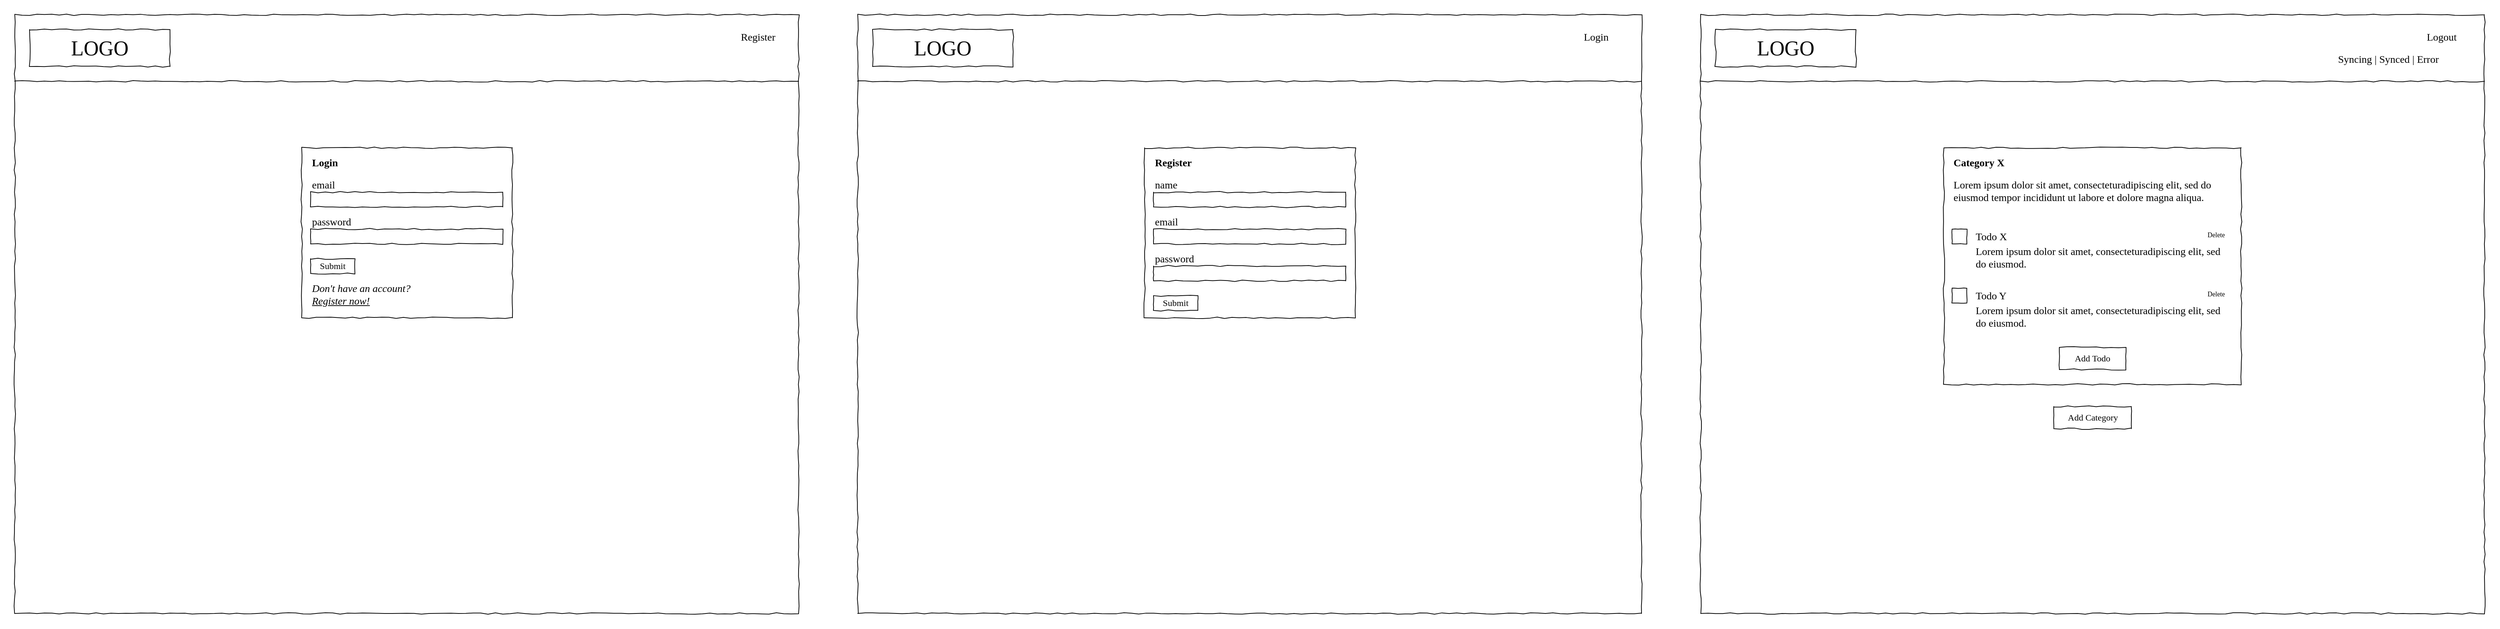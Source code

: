 <mxfile version="17.2.3" type="device"><diagram name="Page-1" id="03018318-947c-dd8e-b7a3-06fadd420f32"><mxGraphModel dx="2703" dy="1511" grid="1" gridSize="10" guides="1" tooltips="1" connect="1" arrows="1" fold="1" page="1" pageScale="1" pageWidth="1100" pageHeight="850" background="#ffffff" math="0" shadow="0"><root><mxCell id="0"/><mxCell id="1" parent="0"/><mxCell id="nJQIciix9sKt-Mq5uN_S-1" value="" style="rounded=0;whiteSpace=wrap;html=1;strokeColor=none;fillColor=none;" vertex="1" parent="1"><mxGeometry width="3380" height="850" as="geometry"/></mxCell><mxCell id="677b7b8949515195-1" value="" style="whiteSpace=wrap;html=1;rounded=0;shadow=0;labelBackgroundColor=none;strokeColor=#000000;strokeWidth=1;fillColor=none;fontFamily=Verdana;fontSize=12;fontColor=#000000;align=center;comic=1;" parent="1" vertex="1"><mxGeometry x="20" y="20" width="1060" height="810" as="geometry"/></mxCell><mxCell id="677b7b8949515195-2" value="LOGO" style="whiteSpace=wrap;html=1;rounded=0;shadow=0;labelBackgroundColor=none;strokeWidth=1;fontFamily=Verdana;fontSize=28;align=center;comic=1;" parent="1" vertex="1"><mxGeometry x="40" y="40" width="190" height="50" as="geometry"/></mxCell><mxCell id="677b7b8949515195-7" value="Register" style="text;html=1;points=[];align=left;verticalAlign=top;spacingTop=-4;fontSize=14;fontFamily=Verdana" parent="1" vertex="1"><mxGeometry x="1000" y="40" width="60" height="20" as="geometry"/></mxCell><mxCell id="677b7b8949515195-9" value="" style="line;strokeWidth=1;html=1;rounded=0;shadow=0;labelBackgroundColor=none;fillColor=none;fontFamily=Verdana;fontSize=14;fontColor=#000000;align=center;comic=1;" parent="1" vertex="1"><mxGeometry x="20" y="70" width="1060" height="80" as="geometry"/></mxCell><mxCell id="677b7b8949515195-26" value="" style="whiteSpace=wrap;html=1;rounded=0;shadow=0;labelBackgroundColor=none;strokeWidth=1;fillColor=none;fontFamily=Verdana;fontSize=12;align=center;comic=1;" parent="1" vertex="1"><mxGeometry x="408" y="200" width="285" height="230" as="geometry"/></mxCell><mxCell id="677b7b8949515195-42" value="Login" style="text;html=1;points=[];align=left;verticalAlign=top;spacingTop=-4;fontSize=14;fontFamily=Verdana;fontStyle=1" parent="1" vertex="1"><mxGeometry x="420" y="210" width="170" height="20" as="geometry"/></mxCell><mxCell id="kB9QInXjVj2f3NbGpptU-1" value="" style="whiteSpace=wrap;html=1;rounded=0;shadow=0;labelBackgroundColor=none;strokeWidth=1;fillColor=none;fontFamily=Verdana;fontSize=12;align=center;comic=1;" parent="1" vertex="1"><mxGeometry x="420" y="260" width="260" height="20" as="geometry"/></mxCell><mxCell id="kB9QInXjVj2f3NbGpptU-2" value="email" style="text;html=1;points=[];align=left;verticalAlign=top;spacingTop=-4;fontSize=14;fontFamily=Verdana" parent="1" vertex="1"><mxGeometry x="420" y="240" width="170" height="20" as="geometry"/></mxCell><mxCell id="kB9QInXjVj2f3NbGpptU-3" value="" style="whiteSpace=wrap;html=1;rounded=0;shadow=0;labelBackgroundColor=none;strokeWidth=1;fillColor=none;fontFamily=Verdana;fontSize=12;align=center;comic=1;" parent="1" vertex="1"><mxGeometry x="420" y="310" width="260" height="20" as="geometry"/></mxCell><mxCell id="kB9QInXjVj2f3NbGpptU-4" value="password" style="text;html=1;points=[];align=left;verticalAlign=top;spacingTop=-4;fontSize=14;fontFamily=Verdana" parent="1" vertex="1"><mxGeometry x="420" y="290" width="170" height="20" as="geometry"/></mxCell><mxCell id="kB9QInXjVj2f3NbGpptU-11" value="Don't have an account? &lt;br&gt;&lt;u&gt;Register now!&lt;/u&gt;" style="text;html=1;points=[];align=left;verticalAlign=top;spacingTop=-4;fontSize=14;fontFamily=Verdana;fontStyle=2" parent="1" vertex="1"><mxGeometry x="420" y="380" width="170" height="20" as="geometry"/></mxCell><mxCell id="kB9QInXjVj2f3NbGpptU-12" value="" style="whiteSpace=wrap;html=1;rounded=0;shadow=0;labelBackgroundColor=none;strokeColor=#000000;strokeWidth=1;fillColor=none;fontFamily=Verdana;fontSize=12;fontColor=#000000;align=center;comic=1;" parent="1" vertex="1"><mxGeometry x="1160" y="20" width="1060" height="810" as="geometry"/></mxCell><mxCell id="kB9QInXjVj2f3NbGpptU-13" value="LOGO" style="whiteSpace=wrap;html=1;rounded=0;shadow=0;labelBackgroundColor=none;strokeWidth=1;fontFamily=Verdana;fontSize=28;align=center;comic=1;" parent="1" vertex="1"><mxGeometry x="1180" y="40" width="190" height="50" as="geometry"/></mxCell><mxCell id="kB9QInXjVj2f3NbGpptU-17" value="Login" style="text;html=1;points=[];align=left;verticalAlign=top;spacingTop=-4;fontSize=14;fontFamily=Verdana" parent="1" vertex="1"><mxGeometry x="2140" y="40" width="60" height="20" as="geometry"/></mxCell><mxCell id="kB9QInXjVj2f3NbGpptU-18" value="" style="line;strokeWidth=1;html=1;rounded=0;shadow=0;labelBackgroundColor=none;fillColor=none;fontFamily=Verdana;fontSize=14;fontColor=#000000;align=center;comic=1;" parent="1" vertex="1"><mxGeometry x="1160" y="70" width="1060" height="80" as="geometry"/></mxCell><mxCell id="kB9QInXjVj2f3NbGpptU-19" value="" style="whiteSpace=wrap;html=1;rounded=0;shadow=0;labelBackgroundColor=none;strokeWidth=1;fillColor=none;fontFamily=Verdana;fontSize=12;align=center;comic=1;" parent="1" vertex="1"><mxGeometry x="1548" y="200" width="285" height="230" as="geometry"/></mxCell><mxCell id="kB9QInXjVj2f3NbGpptU-20" value="Register" style="text;html=1;points=[];align=left;verticalAlign=top;spacingTop=-4;fontSize=14;fontFamily=Verdana;fontStyle=1" parent="1" vertex="1"><mxGeometry x="1560" y="210" width="170" height="20" as="geometry"/></mxCell><mxCell id="kB9QInXjVj2f3NbGpptU-21" value="" style="whiteSpace=wrap;html=1;rounded=0;shadow=0;labelBackgroundColor=none;strokeWidth=1;fillColor=none;fontFamily=Verdana;fontSize=12;align=center;comic=1;" parent="1" vertex="1"><mxGeometry x="1560" y="260" width="260" height="20" as="geometry"/></mxCell><mxCell id="kB9QInXjVj2f3NbGpptU-22" value="name" style="text;html=1;points=[];align=left;verticalAlign=top;spacingTop=-4;fontSize=14;fontFamily=Verdana" parent="1" vertex="1"><mxGeometry x="1560" y="240" width="170" height="20" as="geometry"/></mxCell><mxCell id="kB9QInXjVj2f3NbGpptU-23" value="" style="whiteSpace=wrap;html=1;rounded=0;shadow=0;labelBackgroundColor=none;strokeWidth=1;fillColor=none;fontFamily=Verdana;fontSize=12;align=center;comic=1;" parent="1" vertex="1"><mxGeometry x="1560" y="310" width="260" height="20" as="geometry"/></mxCell><mxCell id="kB9QInXjVj2f3NbGpptU-24" value="email" style="text;html=1;points=[];align=left;verticalAlign=top;spacingTop=-4;fontSize=14;fontFamily=Verdana" parent="1" vertex="1"><mxGeometry x="1560" y="290" width="170" height="20" as="geometry"/></mxCell><mxCell id="kB9QInXjVj2f3NbGpptU-26" value="" style="whiteSpace=wrap;html=1;rounded=0;shadow=0;labelBackgroundColor=none;strokeWidth=1;fillColor=none;fontFamily=Verdana;fontSize=12;align=center;comic=1;" parent="1" vertex="1"><mxGeometry x="1560" y="360" width="260" height="20" as="geometry"/></mxCell><mxCell id="kB9QInXjVj2f3NbGpptU-27" value="password" style="text;html=1;points=[];align=left;verticalAlign=top;spacingTop=-4;fontSize=14;fontFamily=Verdana" parent="1" vertex="1"><mxGeometry x="1560" y="340" width="170" height="20" as="geometry"/></mxCell><mxCell id="kB9QInXjVj2f3NbGpptU-28" value="" style="whiteSpace=wrap;html=1;rounded=0;shadow=0;labelBackgroundColor=none;strokeColor=#000000;strokeWidth=1;fillColor=none;fontFamily=Verdana;fontSize=12;fontColor=#000000;align=center;comic=1;" parent="1" vertex="1"><mxGeometry x="2300" y="20" width="1060" height="810" as="geometry"/></mxCell><mxCell id="kB9QInXjVj2f3NbGpptU-29" value="LOGO" style="whiteSpace=wrap;html=1;rounded=0;shadow=0;labelBackgroundColor=none;strokeWidth=1;fontFamily=Verdana;fontSize=28;align=center;comic=1;" parent="1" vertex="1"><mxGeometry x="2320" y="40" width="190" height="50" as="geometry"/></mxCell><mxCell id="kB9QInXjVj2f3NbGpptU-30" value="Logout" style="text;html=1;points=[];align=left;verticalAlign=top;spacingTop=-4;fontSize=14;fontFamily=Verdana" parent="1" vertex="1"><mxGeometry x="3280" y="40" width="60" height="20" as="geometry"/></mxCell><mxCell id="kB9QInXjVj2f3NbGpptU-31" value="" style="line;strokeWidth=1;html=1;rounded=0;shadow=0;labelBackgroundColor=none;fillColor=none;fontFamily=Verdana;fontSize=14;fontColor=#000000;align=center;comic=1;" parent="1" vertex="1"><mxGeometry x="2300" y="70" width="1060" height="80" as="geometry"/></mxCell><mxCell id="kB9QInXjVj2f3NbGpptU-32" value="" style="whiteSpace=wrap;html=1;rounded=0;shadow=0;labelBackgroundColor=none;strokeWidth=1;fillColor=none;fontFamily=Verdana;fontSize=12;align=center;comic=1;" parent="1" vertex="1"><mxGeometry x="2629" y="200" width="402" height="320" as="geometry"/></mxCell><mxCell id="kB9QInXjVj2f3NbGpptU-33" value="Category X" style="text;html=1;points=[];align=left;verticalAlign=top;spacingTop=-4;fontSize=14;fontFamily=Verdana;fontStyle=1" parent="1" vertex="1"><mxGeometry x="2640" y="210" width="170" height="20" as="geometry"/></mxCell><mxCell id="kB9QInXjVj2f3NbGpptU-35" value="Lorem ipsum dolor sit amet, consecteturadipiscing elit, sed do eiusmod tempor incididunt ut labore et dolore magna aliqua." style="text;html=1;points=[];align=left;verticalAlign=top;spacingTop=-4;fontSize=14;fontFamily=Verdana;whiteSpace=wrap;" parent="1" vertex="1"><mxGeometry x="2640" y="240" width="380" height="50" as="geometry"/></mxCell><mxCell id="kB9QInXjVj2f3NbGpptU-36" value="" style="whiteSpace=wrap;html=1;rounded=0;shadow=0;labelBackgroundColor=none;strokeWidth=1;fillColor=none;fontFamily=Verdana;fontSize=12;align=center;comic=1;" parent="1" vertex="1"><mxGeometry x="2640" y="310" width="20" height="20" as="geometry"/></mxCell><mxCell id="kB9QInXjVj2f3NbGpptU-37" value="Todo X" style="text;html=1;points=[];align=left;verticalAlign=top;spacingTop=-4;fontSize=14;fontFamily=Verdana" parent="1" vertex="1"><mxGeometry x="2670" y="310" width="170" height="20" as="geometry"/></mxCell><mxCell id="kB9QInXjVj2f3NbGpptU-41" value="Lorem ipsum dolor sit amet, consecteturadipiscing elit, sed do eiusmod." style="text;html=1;points=[];align=left;verticalAlign=top;spacingTop=-4;fontSize=14;fontFamily=Verdana;whiteSpace=wrap;" parent="1" vertex="1"><mxGeometry x="2670" y="330" width="350" height="40" as="geometry"/></mxCell><mxCell id="kB9QInXjVj2f3NbGpptU-45" value="Delete" style="text;html=1;points=[];align=right;verticalAlign=top;spacingTop=-4;fontSize=9;fontFamily=Verdana" parent="1" vertex="1"><mxGeometry x="2840" y="310" width="170" height="20" as="geometry"/></mxCell><mxCell id="kB9QInXjVj2f3NbGpptU-46" value="" style="whiteSpace=wrap;html=1;rounded=0;shadow=0;labelBackgroundColor=none;strokeWidth=1;fillColor=none;fontFamily=Verdana;fontSize=12;align=center;comic=1;" parent="1" vertex="1"><mxGeometry x="2640" y="390" width="20" height="20" as="geometry"/></mxCell><mxCell id="kB9QInXjVj2f3NbGpptU-47" value="Todo Y" style="text;html=1;points=[];align=left;verticalAlign=top;spacingTop=-4;fontSize=14;fontFamily=Verdana" parent="1" vertex="1"><mxGeometry x="2670" y="390" width="170" height="20" as="geometry"/></mxCell><mxCell id="kB9QInXjVj2f3NbGpptU-48" value="Lorem ipsum dolor sit amet, consecteturadipiscing elit, sed do eiusmod." style="text;html=1;points=[];align=left;verticalAlign=top;spacingTop=-4;fontSize=14;fontFamily=Verdana;whiteSpace=wrap;" parent="1" vertex="1"><mxGeometry x="2670" y="410" width="350" height="40" as="geometry"/></mxCell><mxCell id="kB9QInXjVj2f3NbGpptU-49" value="Delete" style="text;html=1;points=[];align=right;verticalAlign=top;spacingTop=-4;fontSize=9;fontFamily=Verdana" parent="1" vertex="1"><mxGeometry x="2840" y="390" width="170" height="20" as="geometry"/></mxCell><mxCell id="kB9QInXjVj2f3NbGpptU-56" value="Add Todo" style="whiteSpace=wrap;html=1;rounded=0;shadow=0;labelBackgroundColor=none;strokeWidth=1;fillColor=none;fontFamily=Verdana;fontSize=12;align=center;comic=1;" parent="1" vertex="1"><mxGeometry x="2785" y="470" width="90" height="30" as="geometry"/></mxCell><mxCell id="kB9QInXjVj2f3NbGpptU-69" value="Add Category" style="whiteSpace=wrap;html=1;rounded=0;shadow=0;labelBackgroundColor=none;strokeWidth=1;fillColor=none;fontFamily=Verdana;fontSize=12;align=center;comic=1;" parent="1" vertex="1"><mxGeometry x="2777.5" y="550" width="105" height="30" as="geometry"/></mxCell><mxCell id="kB9QInXjVj2f3NbGpptU-70" value="Submit" style="whiteSpace=wrap;html=1;rounded=0;shadow=0;labelBackgroundColor=none;strokeWidth=1;fillColor=none;fontFamily=Verdana;fontSize=12;align=center;comic=1;" parent="1" vertex="1"><mxGeometry x="420" y="350" width="60" height="20" as="geometry"/></mxCell><mxCell id="kB9QInXjVj2f3NbGpptU-71" value="Submit" style="whiteSpace=wrap;html=1;rounded=0;shadow=0;labelBackgroundColor=none;strokeWidth=1;fillColor=none;fontFamily=Verdana;fontSize=12;align=center;comic=1;" parent="1" vertex="1"><mxGeometry x="1560" y="400" width="60" height="20" as="geometry"/></mxCell><mxCell id="kB9QInXjVj2f3NbGpptU-72" value="Syncing | Synced | Error" style="text;html=1;points=[];align=left;verticalAlign=top;spacingTop=-4;fontSize=14;fontFamily=Verdana" parent="1" vertex="1"><mxGeometry x="3160" y="70" width="60" height="20" as="geometry"/></mxCell></root></mxGraphModel></diagram></mxfile>